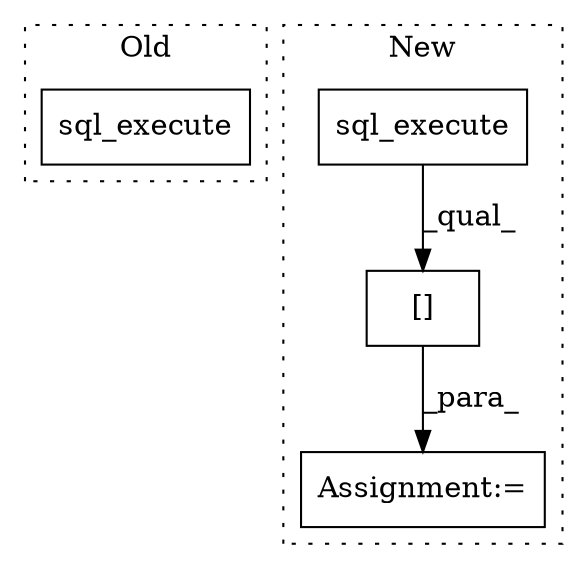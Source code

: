 digraph G {
subgraph cluster0 {
1 [label="sql_execute" a="32" s="5763,5831" l="12,2" shape="box"];
label = "Old";
style="dotted";
}
subgraph cluster1 {
2 [label="[]" a="2" s="6839,7022" l="182,1" shape="box"];
3 [label="Assignment:=" a="7" s="6838" l="1" shape="box"];
4 [label="sql_execute" a="32" s="6843,7011" l="12,2" shape="box"];
label = "New";
style="dotted";
}
2 -> 3 [label="_para_"];
4 -> 2 [label="_qual_"];
}